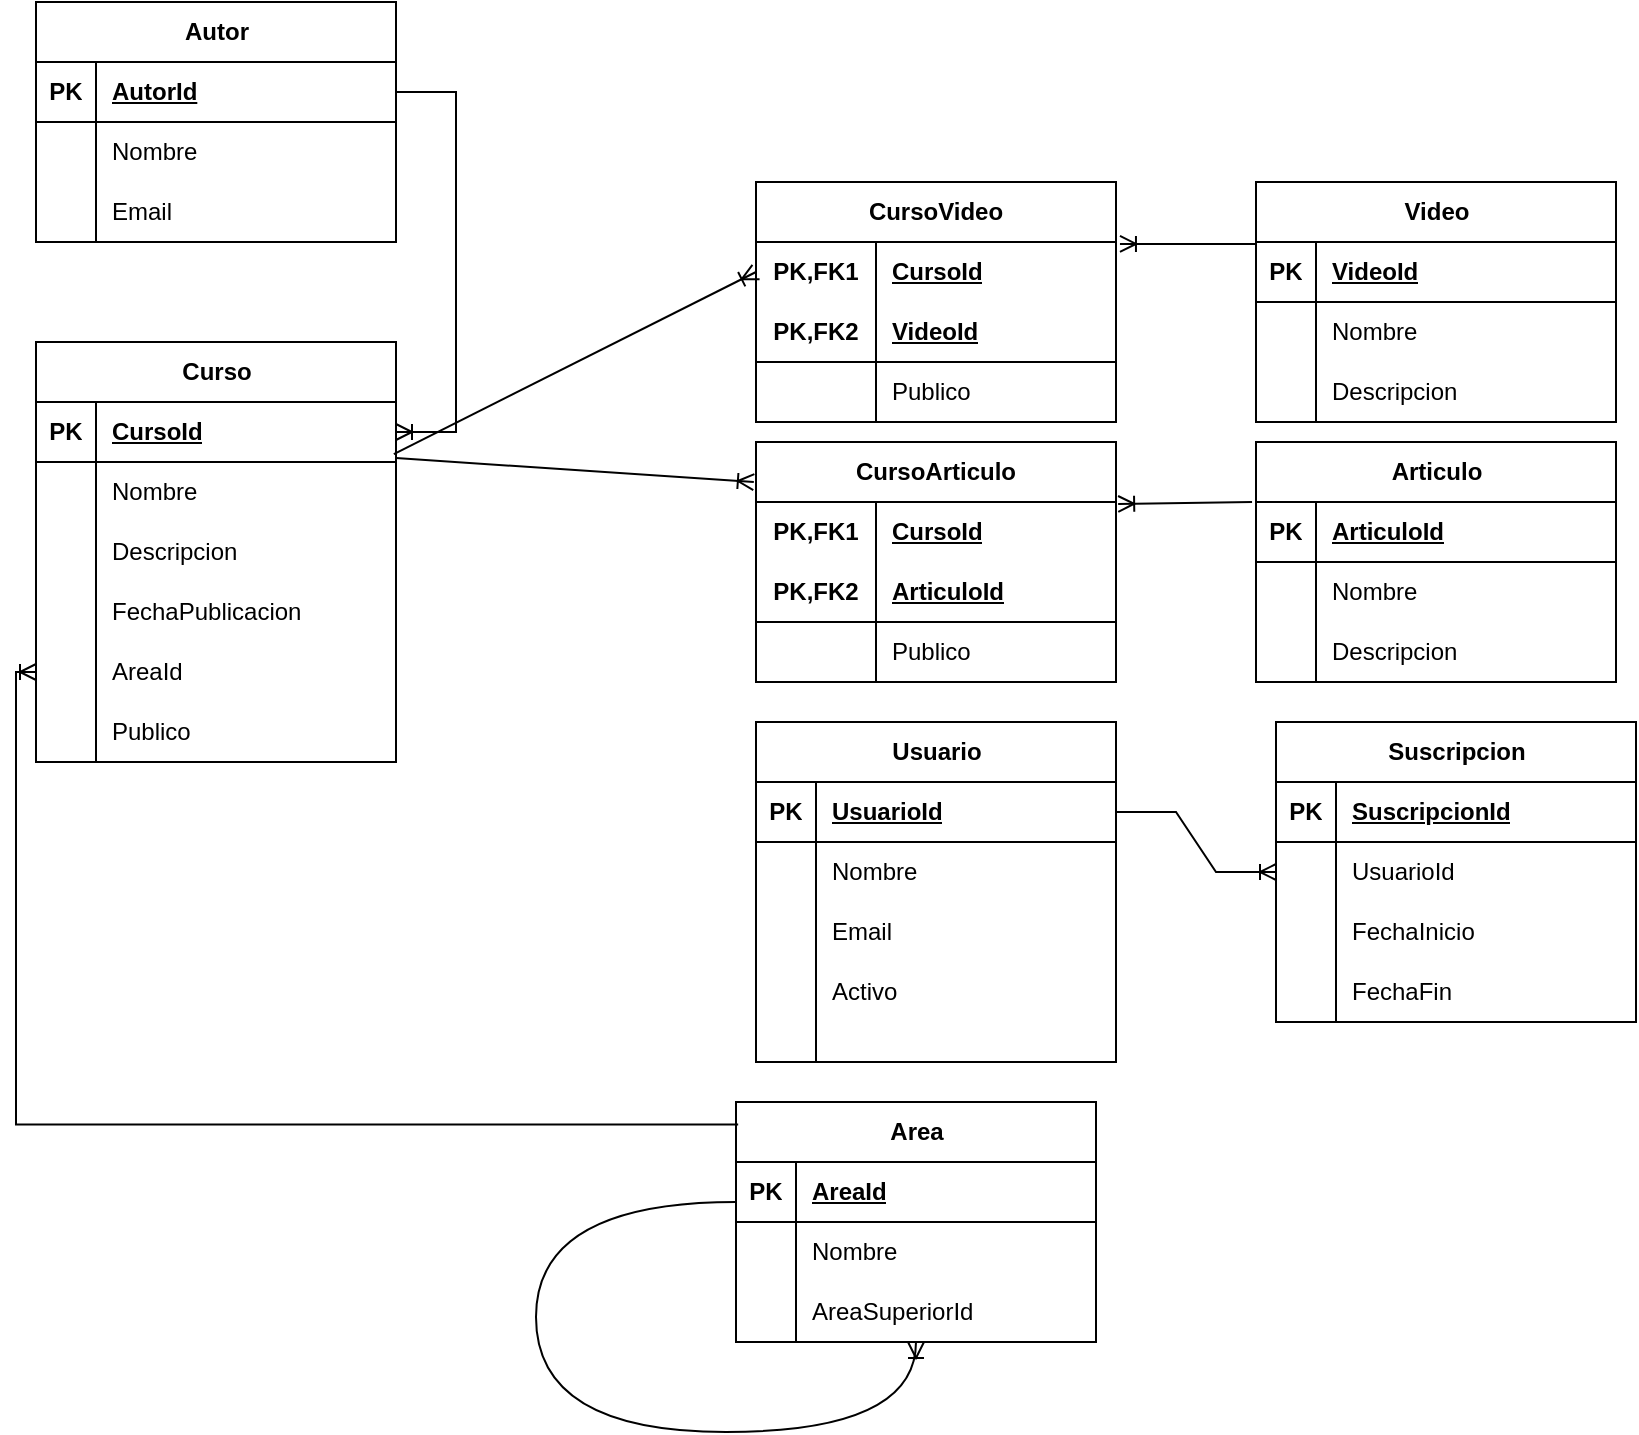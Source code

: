 <mxfile version="21.6.2" type="device">
  <diagram id="R2lEEEUBdFMjLlhIrx00" name="Page-1">
    <mxGraphModel dx="1434" dy="1576" grid="1" gridSize="10" guides="1" tooltips="1" connect="1" arrows="1" fold="1" page="1" pageScale="1" pageWidth="1100" pageHeight="850" math="0" shadow="0" extFonts="Permanent Marker^https://fonts.googleapis.com/css?family=Permanent+Marker">
      <root>
        <mxCell id="0" />
        <mxCell id="1" parent="0" />
        <mxCell id="esgyKX5eo02uPt1NWd0F-7" value="&lt;div&gt;Curso&lt;/div&gt;" style="shape=table;startSize=30;container=1;collapsible=1;childLayout=tableLayout;fixedRows=1;rowLines=0;fontStyle=1;align=center;resizeLast=1;html=1;" parent="1" vertex="1">
          <mxGeometry x="20" y="-640" width="180" height="210" as="geometry" />
        </mxCell>
        <mxCell id="esgyKX5eo02uPt1NWd0F-8" value="" style="shape=tableRow;horizontal=0;startSize=0;swimlaneHead=0;swimlaneBody=0;fillColor=none;collapsible=0;dropTarget=0;points=[[0,0.5],[1,0.5]];portConstraint=eastwest;top=0;left=0;right=0;bottom=1;" parent="esgyKX5eo02uPt1NWd0F-7" vertex="1">
          <mxGeometry y="30" width="180" height="30" as="geometry" />
        </mxCell>
        <mxCell id="esgyKX5eo02uPt1NWd0F-9" value="PK" style="shape=partialRectangle;connectable=0;fillColor=none;top=0;left=0;bottom=0;right=0;fontStyle=1;overflow=hidden;whiteSpace=wrap;html=1;" parent="esgyKX5eo02uPt1NWd0F-8" vertex="1">
          <mxGeometry width="30" height="30" as="geometry">
            <mxRectangle width="30" height="30" as="alternateBounds" />
          </mxGeometry>
        </mxCell>
        <mxCell id="esgyKX5eo02uPt1NWd0F-10" value="CursoId" style="shape=partialRectangle;connectable=0;fillColor=none;top=0;left=0;bottom=0;right=0;align=left;spacingLeft=6;fontStyle=5;overflow=hidden;whiteSpace=wrap;html=1;" parent="esgyKX5eo02uPt1NWd0F-8" vertex="1">
          <mxGeometry x="30" width="150" height="30" as="geometry">
            <mxRectangle width="150" height="30" as="alternateBounds" />
          </mxGeometry>
        </mxCell>
        <mxCell id="esgyKX5eo02uPt1NWd0F-11" value="" style="shape=tableRow;horizontal=0;startSize=0;swimlaneHead=0;swimlaneBody=0;fillColor=none;collapsible=0;dropTarget=0;points=[[0,0.5],[1,0.5]];portConstraint=eastwest;top=0;left=0;right=0;bottom=0;" parent="esgyKX5eo02uPt1NWd0F-7" vertex="1">
          <mxGeometry y="60" width="180" height="30" as="geometry" />
        </mxCell>
        <mxCell id="esgyKX5eo02uPt1NWd0F-12" value="" style="shape=partialRectangle;connectable=0;fillColor=none;top=0;left=0;bottom=0;right=0;editable=1;overflow=hidden;whiteSpace=wrap;html=1;" parent="esgyKX5eo02uPt1NWd0F-11" vertex="1">
          <mxGeometry width="30" height="30" as="geometry">
            <mxRectangle width="30" height="30" as="alternateBounds" />
          </mxGeometry>
        </mxCell>
        <mxCell id="esgyKX5eo02uPt1NWd0F-13" value="Nombre" style="shape=partialRectangle;connectable=0;fillColor=none;top=0;left=0;bottom=0;right=0;align=left;spacingLeft=6;overflow=hidden;whiteSpace=wrap;html=1;" parent="esgyKX5eo02uPt1NWd0F-11" vertex="1">
          <mxGeometry x="30" width="150" height="30" as="geometry">
            <mxRectangle width="150" height="30" as="alternateBounds" />
          </mxGeometry>
        </mxCell>
        <mxCell id="esgyKX5eo02uPt1NWd0F-14" value="" style="shape=tableRow;horizontal=0;startSize=0;swimlaneHead=0;swimlaneBody=0;fillColor=none;collapsible=0;dropTarget=0;points=[[0,0.5],[1,0.5]];portConstraint=eastwest;top=0;left=0;right=0;bottom=0;" parent="esgyKX5eo02uPt1NWd0F-7" vertex="1">
          <mxGeometry y="90" width="180" height="30" as="geometry" />
        </mxCell>
        <mxCell id="esgyKX5eo02uPt1NWd0F-15" value="" style="shape=partialRectangle;connectable=0;fillColor=none;top=0;left=0;bottom=0;right=0;editable=1;overflow=hidden;whiteSpace=wrap;html=1;" parent="esgyKX5eo02uPt1NWd0F-14" vertex="1">
          <mxGeometry width="30" height="30" as="geometry">
            <mxRectangle width="30" height="30" as="alternateBounds" />
          </mxGeometry>
        </mxCell>
        <mxCell id="esgyKX5eo02uPt1NWd0F-16" value="&lt;div&gt;Descripcion&lt;/div&gt;" style="shape=partialRectangle;connectable=0;fillColor=none;top=0;left=0;bottom=0;right=0;align=left;spacingLeft=6;overflow=hidden;whiteSpace=wrap;html=1;" parent="esgyKX5eo02uPt1NWd0F-14" vertex="1">
          <mxGeometry x="30" width="150" height="30" as="geometry">
            <mxRectangle width="150" height="30" as="alternateBounds" />
          </mxGeometry>
        </mxCell>
        <mxCell id="zi-uPizcVHVXlCtuTMH3-2" value="" style="shape=tableRow;horizontal=0;startSize=0;swimlaneHead=0;swimlaneBody=0;fillColor=none;collapsible=0;dropTarget=0;points=[[0,0.5],[1,0.5]];portConstraint=eastwest;top=0;left=0;right=0;bottom=0;" vertex="1" parent="esgyKX5eo02uPt1NWd0F-7">
          <mxGeometry y="120" width="180" height="30" as="geometry" />
        </mxCell>
        <mxCell id="zi-uPizcVHVXlCtuTMH3-3" value="" style="shape=partialRectangle;connectable=0;fillColor=none;top=0;left=0;bottom=0;right=0;editable=1;overflow=hidden;whiteSpace=wrap;html=1;" vertex="1" parent="zi-uPizcVHVXlCtuTMH3-2">
          <mxGeometry width="30" height="30" as="geometry">
            <mxRectangle width="30" height="30" as="alternateBounds" />
          </mxGeometry>
        </mxCell>
        <mxCell id="zi-uPizcVHVXlCtuTMH3-4" value="FechaPublicacion" style="shape=partialRectangle;connectable=0;fillColor=none;top=0;left=0;bottom=0;right=0;align=left;spacingLeft=6;overflow=hidden;whiteSpace=wrap;html=1;" vertex="1" parent="zi-uPizcVHVXlCtuTMH3-2">
          <mxGeometry x="30" width="150" height="30" as="geometry">
            <mxRectangle width="150" height="30" as="alternateBounds" />
          </mxGeometry>
        </mxCell>
        <mxCell id="zi-uPizcVHVXlCtuTMH3-42" value="" style="shape=tableRow;horizontal=0;startSize=0;swimlaneHead=0;swimlaneBody=0;fillColor=none;collapsible=0;dropTarget=0;points=[[0,0.5],[1,0.5]];portConstraint=eastwest;top=0;left=0;right=0;bottom=0;" vertex="1" parent="esgyKX5eo02uPt1NWd0F-7">
          <mxGeometry y="150" width="180" height="30" as="geometry" />
        </mxCell>
        <mxCell id="zi-uPizcVHVXlCtuTMH3-43" value="" style="shape=partialRectangle;connectable=0;fillColor=none;top=0;left=0;bottom=0;right=0;editable=1;overflow=hidden;whiteSpace=wrap;html=1;" vertex="1" parent="zi-uPizcVHVXlCtuTMH3-42">
          <mxGeometry width="30" height="30" as="geometry">
            <mxRectangle width="30" height="30" as="alternateBounds" />
          </mxGeometry>
        </mxCell>
        <mxCell id="zi-uPizcVHVXlCtuTMH3-44" value="AreaId" style="shape=partialRectangle;connectable=0;fillColor=none;top=0;left=0;bottom=0;right=0;align=left;spacingLeft=6;overflow=hidden;whiteSpace=wrap;html=1;" vertex="1" parent="zi-uPizcVHVXlCtuTMH3-42">
          <mxGeometry x="30" width="150" height="30" as="geometry">
            <mxRectangle width="150" height="30" as="alternateBounds" />
          </mxGeometry>
        </mxCell>
        <mxCell id="zi-uPizcVHVXlCtuTMH3-74" value="" style="shape=tableRow;horizontal=0;startSize=0;swimlaneHead=0;swimlaneBody=0;fillColor=none;collapsible=0;dropTarget=0;points=[[0,0.5],[1,0.5]];portConstraint=eastwest;top=0;left=0;right=0;bottom=0;" vertex="1" parent="esgyKX5eo02uPt1NWd0F-7">
          <mxGeometry y="180" width="180" height="30" as="geometry" />
        </mxCell>
        <mxCell id="zi-uPizcVHVXlCtuTMH3-75" value="" style="shape=partialRectangle;connectable=0;fillColor=none;top=0;left=0;bottom=0;right=0;editable=1;overflow=hidden;whiteSpace=wrap;html=1;" vertex="1" parent="zi-uPizcVHVXlCtuTMH3-74">
          <mxGeometry width="30" height="30" as="geometry">
            <mxRectangle width="30" height="30" as="alternateBounds" />
          </mxGeometry>
        </mxCell>
        <mxCell id="zi-uPizcVHVXlCtuTMH3-76" value="Publico" style="shape=partialRectangle;connectable=0;fillColor=none;top=0;left=0;bottom=0;right=0;align=left;spacingLeft=6;overflow=hidden;whiteSpace=wrap;html=1;" vertex="1" parent="zi-uPizcVHVXlCtuTMH3-74">
          <mxGeometry x="30" width="150" height="30" as="geometry">
            <mxRectangle width="150" height="30" as="alternateBounds" />
          </mxGeometry>
        </mxCell>
        <mxCell id="esgyKX5eo02uPt1NWd0F-20" value="Video" style="shape=table;startSize=30;container=1;collapsible=1;childLayout=tableLayout;fixedRows=1;rowLines=0;fontStyle=1;align=center;resizeLast=1;html=1;" parent="1" vertex="1">
          <mxGeometry x="630" y="-720" width="180" height="120" as="geometry" />
        </mxCell>
        <mxCell id="esgyKX5eo02uPt1NWd0F-21" value="" style="shape=tableRow;horizontal=0;startSize=0;swimlaneHead=0;swimlaneBody=0;fillColor=none;collapsible=0;dropTarget=0;points=[[0,0.5],[1,0.5]];portConstraint=eastwest;top=0;left=0;right=0;bottom=1;" parent="esgyKX5eo02uPt1NWd0F-20" vertex="1">
          <mxGeometry y="30" width="180" height="30" as="geometry" />
        </mxCell>
        <mxCell id="esgyKX5eo02uPt1NWd0F-22" value="PK" style="shape=partialRectangle;connectable=0;fillColor=none;top=0;left=0;bottom=0;right=0;fontStyle=1;overflow=hidden;whiteSpace=wrap;html=1;" parent="esgyKX5eo02uPt1NWd0F-21" vertex="1">
          <mxGeometry width="30" height="30" as="geometry">
            <mxRectangle width="30" height="30" as="alternateBounds" />
          </mxGeometry>
        </mxCell>
        <mxCell id="esgyKX5eo02uPt1NWd0F-23" value="VideoId" style="shape=partialRectangle;connectable=0;fillColor=none;top=0;left=0;bottom=0;right=0;align=left;spacingLeft=6;fontStyle=5;overflow=hidden;whiteSpace=wrap;html=1;" parent="esgyKX5eo02uPt1NWd0F-21" vertex="1">
          <mxGeometry x="30" width="150" height="30" as="geometry">
            <mxRectangle width="150" height="30" as="alternateBounds" />
          </mxGeometry>
        </mxCell>
        <mxCell id="esgyKX5eo02uPt1NWd0F-24" value="" style="shape=tableRow;horizontal=0;startSize=0;swimlaneHead=0;swimlaneBody=0;fillColor=none;collapsible=0;dropTarget=0;points=[[0,0.5],[1,0.5]];portConstraint=eastwest;top=0;left=0;right=0;bottom=0;" parent="esgyKX5eo02uPt1NWd0F-20" vertex="1">
          <mxGeometry y="60" width="180" height="30" as="geometry" />
        </mxCell>
        <mxCell id="esgyKX5eo02uPt1NWd0F-25" value="" style="shape=partialRectangle;connectable=0;fillColor=none;top=0;left=0;bottom=0;right=0;editable=1;overflow=hidden;whiteSpace=wrap;html=1;" parent="esgyKX5eo02uPt1NWd0F-24" vertex="1">
          <mxGeometry width="30" height="30" as="geometry">
            <mxRectangle width="30" height="30" as="alternateBounds" />
          </mxGeometry>
        </mxCell>
        <mxCell id="esgyKX5eo02uPt1NWd0F-26" value="Nombre" style="shape=partialRectangle;connectable=0;fillColor=none;top=0;left=0;bottom=0;right=0;align=left;spacingLeft=6;overflow=hidden;whiteSpace=wrap;html=1;" parent="esgyKX5eo02uPt1NWd0F-24" vertex="1">
          <mxGeometry x="30" width="150" height="30" as="geometry">
            <mxRectangle width="150" height="30" as="alternateBounds" />
          </mxGeometry>
        </mxCell>
        <mxCell id="esgyKX5eo02uPt1NWd0F-27" value="" style="shape=tableRow;horizontal=0;startSize=0;swimlaneHead=0;swimlaneBody=0;fillColor=none;collapsible=0;dropTarget=0;points=[[0,0.5],[1,0.5]];portConstraint=eastwest;top=0;left=0;right=0;bottom=0;" parent="esgyKX5eo02uPt1NWd0F-20" vertex="1">
          <mxGeometry y="90" width="180" height="30" as="geometry" />
        </mxCell>
        <mxCell id="esgyKX5eo02uPt1NWd0F-28" value="" style="shape=partialRectangle;connectable=0;fillColor=none;top=0;left=0;bottom=0;right=0;editable=1;overflow=hidden;whiteSpace=wrap;html=1;" parent="esgyKX5eo02uPt1NWd0F-27" vertex="1">
          <mxGeometry width="30" height="30" as="geometry">
            <mxRectangle width="30" height="30" as="alternateBounds" />
          </mxGeometry>
        </mxCell>
        <mxCell id="esgyKX5eo02uPt1NWd0F-29" value="Descripcion" style="shape=partialRectangle;connectable=0;fillColor=none;top=0;left=0;bottom=0;right=0;align=left;spacingLeft=6;overflow=hidden;whiteSpace=wrap;html=1;" parent="esgyKX5eo02uPt1NWd0F-27" vertex="1">
          <mxGeometry x="30" width="150" height="30" as="geometry">
            <mxRectangle width="150" height="30" as="alternateBounds" />
          </mxGeometry>
        </mxCell>
        <mxCell id="esgyKX5eo02uPt1NWd0F-33" value="CursoVideo" style="shape=table;startSize=30;container=1;collapsible=1;childLayout=tableLayout;fixedRows=1;rowLines=0;fontStyle=1;align=center;resizeLast=1;html=1;whiteSpace=wrap;" parent="1" vertex="1">
          <mxGeometry x="380" y="-720" width="180" height="120" as="geometry" />
        </mxCell>
        <mxCell id="esgyKX5eo02uPt1NWd0F-34" value="" style="shape=tableRow;horizontal=0;startSize=0;swimlaneHead=0;swimlaneBody=0;fillColor=none;collapsible=0;dropTarget=0;points=[[0,0.5],[1,0.5]];portConstraint=eastwest;top=0;left=0;right=0;bottom=0;html=1;" parent="esgyKX5eo02uPt1NWd0F-33" vertex="1">
          <mxGeometry y="30" width="180" height="30" as="geometry" />
        </mxCell>
        <mxCell id="esgyKX5eo02uPt1NWd0F-35" value="PK,FK1" style="shape=partialRectangle;connectable=0;fillColor=none;top=0;left=0;bottom=0;right=0;fontStyle=1;overflow=hidden;html=1;whiteSpace=wrap;" parent="esgyKX5eo02uPt1NWd0F-34" vertex="1">
          <mxGeometry width="60" height="30" as="geometry">
            <mxRectangle width="60" height="30" as="alternateBounds" />
          </mxGeometry>
        </mxCell>
        <mxCell id="esgyKX5eo02uPt1NWd0F-36" value="CursoId" style="shape=partialRectangle;connectable=0;fillColor=none;top=0;left=0;bottom=0;right=0;align=left;spacingLeft=6;fontStyle=5;overflow=hidden;html=1;whiteSpace=wrap;" parent="esgyKX5eo02uPt1NWd0F-34" vertex="1">
          <mxGeometry x="60" width="120" height="30" as="geometry">
            <mxRectangle width="120" height="30" as="alternateBounds" />
          </mxGeometry>
        </mxCell>
        <mxCell id="esgyKX5eo02uPt1NWd0F-37" value="" style="shape=tableRow;horizontal=0;startSize=0;swimlaneHead=0;swimlaneBody=0;fillColor=none;collapsible=0;dropTarget=0;points=[[0,0.5],[1,0.5]];portConstraint=eastwest;top=0;left=0;right=0;bottom=1;html=1;" parent="esgyKX5eo02uPt1NWd0F-33" vertex="1">
          <mxGeometry y="60" width="180" height="30" as="geometry" />
        </mxCell>
        <mxCell id="esgyKX5eo02uPt1NWd0F-38" value="PK,FK2" style="shape=partialRectangle;connectable=0;fillColor=none;top=0;left=0;bottom=0;right=0;fontStyle=1;overflow=hidden;html=1;whiteSpace=wrap;" parent="esgyKX5eo02uPt1NWd0F-37" vertex="1">
          <mxGeometry width="60" height="30" as="geometry">
            <mxRectangle width="60" height="30" as="alternateBounds" />
          </mxGeometry>
        </mxCell>
        <mxCell id="esgyKX5eo02uPt1NWd0F-39" value="VideoId" style="shape=partialRectangle;connectable=0;fillColor=none;top=0;left=0;bottom=0;right=0;align=left;spacingLeft=6;fontStyle=5;overflow=hidden;html=1;whiteSpace=wrap;" parent="esgyKX5eo02uPt1NWd0F-37" vertex="1">
          <mxGeometry x="60" width="120" height="30" as="geometry">
            <mxRectangle width="120" height="30" as="alternateBounds" />
          </mxGeometry>
        </mxCell>
        <mxCell id="zi-uPizcVHVXlCtuTMH3-55" value="" style="shape=tableRow;horizontal=0;startSize=0;swimlaneHead=0;swimlaneBody=0;fillColor=none;collapsible=0;dropTarget=0;points=[[0,0.5],[1,0.5]];portConstraint=eastwest;top=0;left=0;right=0;bottom=1;html=1;" vertex="1" parent="esgyKX5eo02uPt1NWd0F-33">
          <mxGeometry y="90" width="180" height="30" as="geometry" />
        </mxCell>
        <mxCell id="zi-uPizcVHVXlCtuTMH3-56" value="" style="shape=partialRectangle;connectable=0;fillColor=none;top=0;left=0;bottom=0;right=0;fontStyle=1;overflow=hidden;html=1;whiteSpace=wrap;" vertex="1" parent="zi-uPizcVHVXlCtuTMH3-55">
          <mxGeometry width="60" height="30" as="geometry">
            <mxRectangle width="60" height="30" as="alternateBounds" />
          </mxGeometry>
        </mxCell>
        <mxCell id="zi-uPizcVHVXlCtuTMH3-57" value="Publico" style="shape=partialRectangle;connectable=0;fillColor=none;top=0;left=0;bottom=0;right=0;align=left;spacingLeft=6;fontStyle=0;overflow=hidden;html=1;whiteSpace=wrap;" vertex="1" parent="zi-uPizcVHVXlCtuTMH3-55">
          <mxGeometry x="60" width="120" height="30" as="geometry">
            <mxRectangle width="120" height="30" as="alternateBounds" />
          </mxGeometry>
        </mxCell>
        <mxCell id="esgyKX5eo02uPt1NWd0F-46" value="" style="fontSize=12;html=1;endArrow=ERoneToMany;rounded=0;exitX=0.994;exitY=-0.133;exitDx=0;exitDy=0;exitPerimeter=0;entryX=0;entryY=0.5;entryDx=0;entryDy=0;" parent="1" source="esgyKX5eo02uPt1NWd0F-11" edge="1" target="esgyKX5eo02uPt1NWd0F-34">
          <mxGeometry width="100" height="100" relative="1" as="geometry">
            <mxPoint x="320" y="-737" as="sourcePoint" />
            <mxPoint x="380" y="-770" as="targetPoint" />
          </mxGeometry>
        </mxCell>
        <mxCell id="esgyKX5eo02uPt1NWd0F-48" value="" style="fontSize=12;html=1;endArrow=ERoneToMany;rounded=0;entryX=1.011;entryY=0.033;entryDx=0;entryDy=0;entryPerimeter=0;exitX=0;exitY=0.033;exitDx=0;exitDy=0;exitPerimeter=0;" parent="1" source="esgyKX5eo02uPt1NWd0F-21" target="esgyKX5eo02uPt1NWd0F-34" edge="1">
          <mxGeometry width="100" height="100" relative="1" as="geometry">
            <mxPoint x="570" y="-670" as="sourcePoint" />
            <mxPoint x="570" y="-750" as="targetPoint" />
          </mxGeometry>
        </mxCell>
        <mxCell id="esgyKX5eo02uPt1NWd0F-49" value="Articulo" style="shape=table;startSize=30;container=1;collapsible=1;childLayout=tableLayout;fixedRows=1;rowLines=0;fontStyle=1;align=center;resizeLast=1;html=1;" parent="1" vertex="1">
          <mxGeometry x="630" y="-590" width="180" height="120" as="geometry" />
        </mxCell>
        <mxCell id="esgyKX5eo02uPt1NWd0F-50" value="" style="shape=tableRow;horizontal=0;startSize=0;swimlaneHead=0;swimlaneBody=0;fillColor=none;collapsible=0;dropTarget=0;points=[[0,0.5],[1,0.5]];portConstraint=eastwest;top=0;left=0;right=0;bottom=1;" parent="esgyKX5eo02uPt1NWd0F-49" vertex="1">
          <mxGeometry y="30" width="180" height="30" as="geometry" />
        </mxCell>
        <mxCell id="esgyKX5eo02uPt1NWd0F-51" value="PK" style="shape=partialRectangle;connectable=0;fillColor=none;top=0;left=0;bottom=0;right=0;fontStyle=1;overflow=hidden;whiteSpace=wrap;html=1;" parent="esgyKX5eo02uPt1NWd0F-50" vertex="1">
          <mxGeometry width="30" height="30" as="geometry">
            <mxRectangle width="30" height="30" as="alternateBounds" />
          </mxGeometry>
        </mxCell>
        <mxCell id="esgyKX5eo02uPt1NWd0F-52" value="ArticuloId" style="shape=partialRectangle;connectable=0;fillColor=none;top=0;left=0;bottom=0;right=0;align=left;spacingLeft=6;fontStyle=5;overflow=hidden;whiteSpace=wrap;html=1;" parent="esgyKX5eo02uPt1NWd0F-50" vertex="1">
          <mxGeometry x="30" width="150" height="30" as="geometry">
            <mxRectangle width="150" height="30" as="alternateBounds" />
          </mxGeometry>
        </mxCell>
        <mxCell id="esgyKX5eo02uPt1NWd0F-53" value="" style="shape=tableRow;horizontal=0;startSize=0;swimlaneHead=0;swimlaneBody=0;fillColor=none;collapsible=0;dropTarget=0;points=[[0,0.5],[1,0.5]];portConstraint=eastwest;top=0;left=0;right=0;bottom=0;" parent="esgyKX5eo02uPt1NWd0F-49" vertex="1">
          <mxGeometry y="60" width="180" height="30" as="geometry" />
        </mxCell>
        <mxCell id="esgyKX5eo02uPt1NWd0F-54" value="" style="shape=partialRectangle;connectable=0;fillColor=none;top=0;left=0;bottom=0;right=0;editable=1;overflow=hidden;whiteSpace=wrap;html=1;" parent="esgyKX5eo02uPt1NWd0F-53" vertex="1">
          <mxGeometry width="30" height="30" as="geometry">
            <mxRectangle width="30" height="30" as="alternateBounds" />
          </mxGeometry>
        </mxCell>
        <mxCell id="esgyKX5eo02uPt1NWd0F-55" value="&lt;div&gt;Nombre&lt;/div&gt;" style="shape=partialRectangle;connectable=0;fillColor=none;top=0;left=0;bottom=0;right=0;align=left;spacingLeft=6;overflow=hidden;whiteSpace=wrap;html=1;" parent="esgyKX5eo02uPt1NWd0F-53" vertex="1">
          <mxGeometry x="30" width="150" height="30" as="geometry">
            <mxRectangle width="150" height="30" as="alternateBounds" />
          </mxGeometry>
        </mxCell>
        <mxCell id="esgyKX5eo02uPt1NWd0F-56" value="" style="shape=tableRow;horizontal=0;startSize=0;swimlaneHead=0;swimlaneBody=0;fillColor=none;collapsible=0;dropTarget=0;points=[[0,0.5],[1,0.5]];portConstraint=eastwest;top=0;left=0;right=0;bottom=0;" parent="esgyKX5eo02uPt1NWd0F-49" vertex="1">
          <mxGeometry y="90" width="180" height="30" as="geometry" />
        </mxCell>
        <mxCell id="esgyKX5eo02uPt1NWd0F-57" value="" style="shape=partialRectangle;connectable=0;fillColor=none;top=0;left=0;bottom=0;right=0;editable=1;overflow=hidden;whiteSpace=wrap;html=1;" parent="esgyKX5eo02uPt1NWd0F-56" vertex="1">
          <mxGeometry width="30" height="30" as="geometry">
            <mxRectangle width="30" height="30" as="alternateBounds" />
          </mxGeometry>
        </mxCell>
        <mxCell id="esgyKX5eo02uPt1NWd0F-58" value="Descripcion" style="shape=partialRectangle;connectable=0;fillColor=none;top=0;left=0;bottom=0;right=0;align=left;spacingLeft=6;overflow=hidden;whiteSpace=wrap;html=1;" parent="esgyKX5eo02uPt1NWd0F-56" vertex="1">
          <mxGeometry x="30" width="150" height="30" as="geometry">
            <mxRectangle width="150" height="30" as="alternateBounds" />
          </mxGeometry>
        </mxCell>
        <mxCell id="esgyKX5eo02uPt1NWd0F-62" value="CursoArticulo" style="shape=table;startSize=30;container=1;collapsible=1;childLayout=tableLayout;fixedRows=1;rowLines=0;fontStyle=1;align=center;resizeLast=1;html=1;whiteSpace=wrap;" parent="1" vertex="1">
          <mxGeometry x="380" y="-590" width="180" height="120" as="geometry" />
        </mxCell>
        <mxCell id="esgyKX5eo02uPt1NWd0F-63" value="" style="shape=tableRow;horizontal=0;startSize=0;swimlaneHead=0;swimlaneBody=0;fillColor=none;collapsible=0;dropTarget=0;points=[[0,0.5],[1,0.5]];portConstraint=eastwest;top=0;left=0;right=0;bottom=0;html=1;" parent="esgyKX5eo02uPt1NWd0F-62" vertex="1">
          <mxGeometry y="30" width="180" height="30" as="geometry" />
        </mxCell>
        <mxCell id="esgyKX5eo02uPt1NWd0F-64" value="PK,FK1" style="shape=partialRectangle;connectable=0;fillColor=none;top=0;left=0;bottom=0;right=0;fontStyle=1;overflow=hidden;html=1;whiteSpace=wrap;" parent="esgyKX5eo02uPt1NWd0F-63" vertex="1">
          <mxGeometry width="60" height="30" as="geometry">
            <mxRectangle width="60" height="30" as="alternateBounds" />
          </mxGeometry>
        </mxCell>
        <mxCell id="esgyKX5eo02uPt1NWd0F-65" value="CursoId" style="shape=partialRectangle;connectable=0;fillColor=none;top=0;left=0;bottom=0;right=0;align=left;spacingLeft=6;fontStyle=5;overflow=hidden;html=1;whiteSpace=wrap;" parent="esgyKX5eo02uPt1NWd0F-63" vertex="1">
          <mxGeometry x="60" width="120" height="30" as="geometry">
            <mxRectangle width="120" height="30" as="alternateBounds" />
          </mxGeometry>
        </mxCell>
        <mxCell id="esgyKX5eo02uPt1NWd0F-66" value="" style="shape=tableRow;horizontal=0;startSize=0;swimlaneHead=0;swimlaneBody=0;fillColor=none;collapsible=0;dropTarget=0;points=[[0,0.5],[1,0.5]];portConstraint=eastwest;top=0;left=0;right=0;bottom=1;html=1;" parent="esgyKX5eo02uPt1NWd0F-62" vertex="1">
          <mxGeometry y="60" width="180" height="30" as="geometry" />
        </mxCell>
        <mxCell id="esgyKX5eo02uPt1NWd0F-67" value="PK,FK2" style="shape=partialRectangle;connectable=0;fillColor=none;top=0;left=0;bottom=0;right=0;fontStyle=1;overflow=hidden;html=1;whiteSpace=wrap;" parent="esgyKX5eo02uPt1NWd0F-66" vertex="1">
          <mxGeometry width="60" height="30" as="geometry">
            <mxRectangle width="60" height="30" as="alternateBounds" />
          </mxGeometry>
        </mxCell>
        <mxCell id="esgyKX5eo02uPt1NWd0F-68" value="ArticuloId" style="shape=partialRectangle;connectable=0;fillColor=none;top=0;left=0;bottom=0;right=0;align=left;spacingLeft=6;fontStyle=5;overflow=hidden;html=1;whiteSpace=wrap;" parent="esgyKX5eo02uPt1NWd0F-66" vertex="1">
          <mxGeometry x="60" width="120" height="30" as="geometry">
            <mxRectangle width="120" height="30" as="alternateBounds" />
          </mxGeometry>
        </mxCell>
        <mxCell id="zi-uPizcVHVXlCtuTMH3-52" value="" style="shape=tableRow;horizontal=0;startSize=0;swimlaneHead=0;swimlaneBody=0;fillColor=none;collapsible=0;dropTarget=0;points=[[0,0.5],[1,0.5]];portConstraint=eastwest;top=0;left=0;right=0;bottom=1;html=1;" vertex="1" parent="esgyKX5eo02uPt1NWd0F-62">
          <mxGeometry y="90" width="180" height="30" as="geometry" />
        </mxCell>
        <mxCell id="zi-uPizcVHVXlCtuTMH3-53" value="" style="shape=partialRectangle;connectable=0;fillColor=none;top=0;left=0;bottom=0;right=0;fontStyle=1;overflow=hidden;html=1;whiteSpace=wrap;" vertex="1" parent="zi-uPizcVHVXlCtuTMH3-52">
          <mxGeometry width="60" height="30" as="geometry">
            <mxRectangle width="60" height="30" as="alternateBounds" />
          </mxGeometry>
        </mxCell>
        <mxCell id="zi-uPizcVHVXlCtuTMH3-54" value="Publico" style="shape=partialRectangle;connectable=0;fillColor=none;top=0;left=0;bottom=0;right=0;align=left;spacingLeft=6;fontStyle=0;overflow=hidden;html=1;whiteSpace=wrap;" vertex="1" parent="zi-uPizcVHVXlCtuTMH3-52">
          <mxGeometry x="60" width="120" height="30" as="geometry">
            <mxRectangle width="120" height="30" as="alternateBounds" />
          </mxGeometry>
        </mxCell>
        <mxCell id="esgyKX5eo02uPt1NWd0F-69" value="" style="fontSize=12;html=1;endArrow=ERoneToMany;rounded=0;entryX=-0.006;entryY=0.167;entryDx=0;entryDy=0;entryPerimeter=0;exitX=1;exitY=0.933;exitDx=0;exitDy=0;exitPerimeter=0;" parent="1" source="esgyKX5eo02uPt1NWd0F-8" target="esgyKX5eo02uPt1NWd0F-62" edge="1">
          <mxGeometry width="100" height="100" relative="1" as="geometry">
            <mxPoint x="240" y="-700" as="sourcePoint" />
            <mxPoint x="310" y="-543.98" as="targetPoint" />
          </mxGeometry>
        </mxCell>
        <mxCell id="esgyKX5eo02uPt1NWd0F-73" value="" style="fontSize=12;html=1;endArrow=ERoneToMany;rounded=0;entryX=1.006;entryY=0.033;entryDx=0;entryDy=0;entryPerimeter=0;exitX=-0.011;exitY=0;exitDx=0;exitDy=0;exitPerimeter=0;" parent="1" source="esgyKX5eo02uPt1NWd0F-50" target="esgyKX5eo02uPt1NWd0F-63" edge="1">
          <mxGeometry width="100" height="100" relative="1" as="geometry">
            <mxPoint x="600" y="-600" as="sourcePoint" />
            <mxPoint x="570" y="-630" as="targetPoint" />
          </mxGeometry>
        </mxCell>
        <mxCell id="zi-uPizcVHVXlCtuTMH3-9" value="&lt;div&gt;Area&lt;/div&gt;" style="shape=table;startSize=30;container=1;collapsible=1;childLayout=tableLayout;fixedRows=1;rowLines=0;fontStyle=1;align=center;resizeLast=1;html=1;" vertex="1" parent="1">
          <mxGeometry x="370" y="-260" width="180" height="120" as="geometry" />
        </mxCell>
        <mxCell id="zi-uPizcVHVXlCtuTMH3-10" value="" style="shape=tableRow;horizontal=0;startSize=0;swimlaneHead=0;swimlaneBody=0;fillColor=none;collapsible=0;dropTarget=0;points=[[0,0.5],[1,0.5]];portConstraint=eastwest;top=0;left=0;right=0;bottom=1;" vertex="1" parent="zi-uPizcVHVXlCtuTMH3-9">
          <mxGeometry y="30" width="180" height="30" as="geometry" />
        </mxCell>
        <mxCell id="zi-uPizcVHVXlCtuTMH3-11" value="PK" style="shape=partialRectangle;connectable=0;fillColor=none;top=0;left=0;bottom=0;right=0;fontStyle=1;overflow=hidden;whiteSpace=wrap;html=1;" vertex="1" parent="zi-uPizcVHVXlCtuTMH3-10">
          <mxGeometry width="30" height="30" as="geometry">
            <mxRectangle width="30" height="30" as="alternateBounds" />
          </mxGeometry>
        </mxCell>
        <mxCell id="zi-uPizcVHVXlCtuTMH3-12" value="AreaId" style="shape=partialRectangle;connectable=0;fillColor=none;top=0;left=0;bottom=0;right=0;align=left;spacingLeft=6;fontStyle=5;overflow=hidden;whiteSpace=wrap;html=1;" vertex="1" parent="zi-uPizcVHVXlCtuTMH3-10">
          <mxGeometry x="30" width="150" height="30" as="geometry">
            <mxRectangle width="150" height="30" as="alternateBounds" />
          </mxGeometry>
        </mxCell>
        <mxCell id="zi-uPizcVHVXlCtuTMH3-13" value="" style="shape=tableRow;horizontal=0;startSize=0;swimlaneHead=0;swimlaneBody=0;fillColor=none;collapsible=0;dropTarget=0;points=[[0,0.5],[1,0.5]];portConstraint=eastwest;top=0;left=0;right=0;bottom=0;" vertex="1" parent="zi-uPizcVHVXlCtuTMH3-9">
          <mxGeometry y="60" width="180" height="30" as="geometry" />
        </mxCell>
        <mxCell id="zi-uPizcVHVXlCtuTMH3-14" value="" style="shape=partialRectangle;connectable=0;fillColor=none;top=0;left=0;bottom=0;right=0;editable=1;overflow=hidden;whiteSpace=wrap;html=1;" vertex="1" parent="zi-uPizcVHVXlCtuTMH3-13">
          <mxGeometry width="30" height="30" as="geometry">
            <mxRectangle width="30" height="30" as="alternateBounds" />
          </mxGeometry>
        </mxCell>
        <mxCell id="zi-uPizcVHVXlCtuTMH3-15" value="Nombre" style="shape=partialRectangle;connectable=0;fillColor=none;top=0;left=0;bottom=0;right=0;align=left;spacingLeft=6;overflow=hidden;whiteSpace=wrap;html=1;" vertex="1" parent="zi-uPizcVHVXlCtuTMH3-13">
          <mxGeometry x="30" width="150" height="30" as="geometry">
            <mxRectangle width="150" height="30" as="alternateBounds" />
          </mxGeometry>
        </mxCell>
        <mxCell id="zi-uPizcVHVXlCtuTMH3-39" value="" style="shape=tableRow;horizontal=0;startSize=0;swimlaneHead=0;swimlaneBody=0;fillColor=none;collapsible=0;dropTarget=0;points=[[0,0.5],[1,0.5]];portConstraint=eastwest;top=0;left=0;right=0;bottom=0;" vertex="1" parent="zi-uPizcVHVXlCtuTMH3-9">
          <mxGeometry y="90" width="180" height="30" as="geometry" />
        </mxCell>
        <mxCell id="zi-uPizcVHVXlCtuTMH3-40" value="" style="shape=partialRectangle;connectable=0;fillColor=none;top=0;left=0;bottom=0;right=0;editable=1;overflow=hidden;whiteSpace=wrap;html=1;" vertex="1" parent="zi-uPizcVHVXlCtuTMH3-39">
          <mxGeometry width="30" height="30" as="geometry">
            <mxRectangle width="30" height="30" as="alternateBounds" />
          </mxGeometry>
        </mxCell>
        <mxCell id="zi-uPizcVHVXlCtuTMH3-41" value="&lt;div&gt;AreaSuperiorId&lt;/div&gt;" style="shape=partialRectangle;connectable=0;fillColor=none;top=0;left=0;bottom=0;right=0;align=left;spacingLeft=6;overflow=hidden;whiteSpace=wrap;html=1;" vertex="1" parent="zi-uPizcVHVXlCtuTMH3-39">
          <mxGeometry x="30" width="150" height="30" as="geometry">
            <mxRectangle width="150" height="30" as="alternateBounds" />
          </mxGeometry>
        </mxCell>
        <mxCell id="zi-uPizcVHVXlCtuTMH3-22" value="" style="edgeStyle=orthogonalEdgeStyle;fontSize=12;html=1;endArrow=ERoneToMany;rounded=0;curved=1;" edge="1" parent="zi-uPizcVHVXlCtuTMH3-9" source="zi-uPizcVHVXlCtuTMH3-10" target="zi-uPizcVHVXlCtuTMH3-39">
          <mxGeometry width="100" height="100" relative="1" as="geometry">
            <mxPoint x="-10" y="50" as="sourcePoint" />
            <mxPoint x="-90" y="165" as="targetPoint" />
            <Array as="points">
              <mxPoint x="-100" y="50" />
              <mxPoint x="-100" y="165" />
            </Array>
          </mxGeometry>
        </mxCell>
        <mxCell id="zi-uPizcVHVXlCtuTMH3-50" value="" style="fontSize=12;html=1;endArrow=ERoneToMany;rounded=0;edgeStyle=elbowEdgeStyle;exitX=0.006;exitY=0.094;exitDx=0;exitDy=0;exitPerimeter=0;" edge="1" parent="1" source="zi-uPizcVHVXlCtuTMH3-9" target="zi-uPizcVHVXlCtuTMH3-42">
          <mxGeometry width="100" height="100" relative="1" as="geometry">
            <mxPoint x="420" y="-310" as="sourcePoint" />
            <mxPoint x="34.96" y="-650" as="targetPoint" />
            <Array as="points">
              <mxPoint x="10" y="-445.96" />
            </Array>
          </mxGeometry>
        </mxCell>
        <mxCell id="zi-uPizcVHVXlCtuTMH3-77" value="Usuario" style="shape=table;startSize=30;container=1;collapsible=1;childLayout=tableLayout;fixedRows=1;rowLines=0;fontStyle=1;align=center;resizeLast=1;html=1;" vertex="1" parent="1">
          <mxGeometry x="380" y="-450" width="180" height="170" as="geometry" />
        </mxCell>
        <mxCell id="zi-uPizcVHVXlCtuTMH3-78" value="" style="shape=tableRow;horizontal=0;startSize=0;swimlaneHead=0;swimlaneBody=0;fillColor=none;collapsible=0;dropTarget=0;points=[[0,0.5],[1,0.5]];portConstraint=eastwest;top=0;left=0;right=0;bottom=1;" vertex="1" parent="zi-uPizcVHVXlCtuTMH3-77">
          <mxGeometry y="30" width="180" height="30" as="geometry" />
        </mxCell>
        <mxCell id="zi-uPizcVHVXlCtuTMH3-79" value="PK" style="shape=partialRectangle;connectable=0;fillColor=none;top=0;left=0;bottom=0;right=0;fontStyle=1;overflow=hidden;whiteSpace=wrap;html=1;" vertex="1" parent="zi-uPizcVHVXlCtuTMH3-78">
          <mxGeometry width="30" height="30" as="geometry">
            <mxRectangle width="30" height="30" as="alternateBounds" />
          </mxGeometry>
        </mxCell>
        <mxCell id="zi-uPizcVHVXlCtuTMH3-80" value="&lt;div&gt;UsuarioId&lt;/div&gt;" style="shape=partialRectangle;connectable=0;fillColor=none;top=0;left=0;bottom=0;right=0;align=left;spacingLeft=6;fontStyle=5;overflow=hidden;whiteSpace=wrap;html=1;" vertex="1" parent="zi-uPizcVHVXlCtuTMH3-78">
          <mxGeometry x="30" width="150" height="30" as="geometry">
            <mxRectangle width="150" height="30" as="alternateBounds" />
          </mxGeometry>
        </mxCell>
        <mxCell id="zi-uPizcVHVXlCtuTMH3-81" value="" style="shape=tableRow;horizontal=0;startSize=0;swimlaneHead=0;swimlaneBody=0;fillColor=none;collapsible=0;dropTarget=0;points=[[0,0.5],[1,0.5]];portConstraint=eastwest;top=0;left=0;right=0;bottom=0;" vertex="1" parent="zi-uPizcVHVXlCtuTMH3-77">
          <mxGeometry y="60" width="180" height="30" as="geometry" />
        </mxCell>
        <mxCell id="zi-uPizcVHVXlCtuTMH3-82" value="" style="shape=partialRectangle;connectable=0;fillColor=none;top=0;left=0;bottom=0;right=0;editable=1;overflow=hidden;whiteSpace=wrap;html=1;" vertex="1" parent="zi-uPizcVHVXlCtuTMH3-81">
          <mxGeometry width="30" height="30" as="geometry">
            <mxRectangle width="30" height="30" as="alternateBounds" />
          </mxGeometry>
        </mxCell>
        <mxCell id="zi-uPizcVHVXlCtuTMH3-83" value="Nombre" style="shape=partialRectangle;connectable=0;fillColor=none;top=0;left=0;bottom=0;right=0;align=left;spacingLeft=6;overflow=hidden;whiteSpace=wrap;html=1;" vertex="1" parent="zi-uPizcVHVXlCtuTMH3-81">
          <mxGeometry x="30" width="150" height="30" as="geometry">
            <mxRectangle width="150" height="30" as="alternateBounds" />
          </mxGeometry>
        </mxCell>
        <mxCell id="zi-uPizcVHVXlCtuTMH3-84" value="" style="shape=tableRow;horizontal=0;startSize=0;swimlaneHead=0;swimlaneBody=0;fillColor=none;collapsible=0;dropTarget=0;points=[[0,0.5],[1,0.5]];portConstraint=eastwest;top=0;left=0;right=0;bottom=0;" vertex="1" parent="zi-uPizcVHVXlCtuTMH3-77">
          <mxGeometry y="90" width="180" height="30" as="geometry" />
        </mxCell>
        <mxCell id="zi-uPizcVHVXlCtuTMH3-85" value="" style="shape=partialRectangle;connectable=0;fillColor=none;top=0;left=0;bottom=0;right=0;editable=1;overflow=hidden;whiteSpace=wrap;html=1;" vertex="1" parent="zi-uPizcVHVXlCtuTMH3-84">
          <mxGeometry width="30" height="30" as="geometry">
            <mxRectangle width="30" height="30" as="alternateBounds" />
          </mxGeometry>
        </mxCell>
        <mxCell id="zi-uPizcVHVXlCtuTMH3-86" value="Email" style="shape=partialRectangle;connectable=0;fillColor=none;top=0;left=0;bottom=0;right=0;align=left;spacingLeft=6;overflow=hidden;whiteSpace=wrap;html=1;" vertex="1" parent="zi-uPizcVHVXlCtuTMH3-84">
          <mxGeometry x="30" width="150" height="30" as="geometry">
            <mxRectangle width="150" height="30" as="alternateBounds" />
          </mxGeometry>
        </mxCell>
        <mxCell id="zi-uPizcVHVXlCtuTMH3-87" value="" style="shape=tableRow;horizontal=0;startSize=0;swimlaneHead=0;swimlaneBody=0;fillColor=none;collapsible=0;dropTarget=0;points=[[0,0.5],[1,0.5]];portConstraint=eastwest;top=0;left=0;right=0;bottom=0;" vertex="1" parent="zi-uPizcVHVXlCtuTMH3-77">
          <mxGeometry y="120" width="180" height="30" as="geometry" />
        </mxCell>
        <mxCell id="zi-uPizcVHVXlCtuTMH3-88" value="" style="shape=partialRectangle;connectable=0;fillColor=none;top=0;left=0;bottom=0;right=0;editable=1;overflow=hidden;whiteSpace=wrap;html=1;" vertex="1" parent="zi-uPizcVHVXlCtuTMH3-87">
          <mxGeometry width="30" height="30" as="geometry">
            <mxRectangle width="30" height="30" as="alternateBounds" />
          </mxGeometry>
        </mxCell>
        <mxCell id="zi-uPizcVHVXlCtuTMH3-89" value="&lt;div&gt;Activo&lt;/div&gt;" style="shape=partialRectangle;connectable=0;fillColor=none;top=0;left=0;bottom=0;right=0;align=left;spacingLeft=6;overflow=hidden;whiteSpace=wrap;html=1;" vertex="1" parent="zi-uPizcVHVXlCtuTMH3-87">
          <mxGeometry x="30" width="150" height="30" as="geometry">
            <mxRectangle width="150" height="30" as="alternateBounds" />
          </mxGeometry>
        </mxCell>
        <mxCell id="zi-uPizcVHVXlCtuTMH3-90" value="" style="shape=tableRow;horizontal=0;startSize=0;swimlaneHead=0;swimlaneBody=0;fillColor=none;collapsible=0;dropTarget=0;points=[[0,0.5],[1,0.5]];portConstraint=eastwest;top=0;left=0;right=0;bottom=0;" vertex="1" parent="zi-uPizcVHVXlCtuTMH3-77">
          <mxGeometry y="150" width="180" height="20" as="geometry" />
        </mxCell>
        <mxCell id="zi-uPizcVHVXlCtuTMH3-91" value="" style="shape=partialRectangle;connectable=0;fillColor=none;top=0;left=0;bottom=0;right=0;editable=1;overflow=hidden;whiteSpace=wrap;html=1;" vertex="1" parent="zi-uPizcVHVXlCtuTMH3-90">
          <mxGeometry width="30" height="20" as="geometry">
            <mxRectangle width="30" height="20" as="alternateBounds" />
          </mxGeometry>
        </mxCell>
        <mxCell id="zi-uPizcVHVXlCtuTMH3-92" value="" style="shape=partialRectangle;connectable=0;fillColor=none;top=0;left=0;bottom=0;right=0;align=left;spacingLeft=6;overflow=hidden;whiteSpace=wrap;html=1;" vertex="1" parent="zi-uPizcVHVXlCtuTMH3-90">
          <mxGeometry x="30" width="150" height="20" as="geometry">
            <mxRectangle width="150" height="20" as="alternateBounds" />
          </mxGeometry>
        </mxCell>
        <mxCell id="zi-uPizcVHVXlCtuTMH3-129" value="Suscripcion" style="shape=table;startSize=30;container=1;collapsible=1;childLayout=tableLayout;fixedRows=1;rowLines=0;fontStyle=1;align=center;resizeLast=1;html=1;" vertex="1" parent="1">
          <mxGeometry x="640" y="-450" width="180" height="150" as="geometry" />
        </mxCell>
        <mxCell id="zi-uPizcVHVXlCtuTMH3-130" value="" style="shape=tableRow;horizontal=0;startSize=0;swimlaneHead=0;swimlaneBody=0;fillColor=none;collapsible=0;dropTarget=0;points=[[0,0.5],[1,0.5]];portConstraint=eastwest;top=0;left=0;right=0;bottom=1;" vertex="1" parent="zi-uPizcVHVXlCtuTMH3-129">
          <mxGeometry y="30" width="180" height="30" as="geometry" />
        </mxCell>
        <mxCell id="zi-uPizcVHVXlCtuTMH3-131" value="PK" style="shape=partialRectangle;connectable=0;fillColor=none;top=0;left=0;bottom=0;right=0;fontStyle=1;overflow=hidden;whiteSpace=wrap;html=1;" vertex="1" parent="zi-uPizcVHVXlCtuTMH3-130">
          <mxGeometry width="30" height="30" as="geometry">
            <mxRectangle width="30" height="30" as="alternateBounds" />
          </mxGeometry>
        </mxCell>
        <mxCell id="zi-uPizcVHVXlCtuTMH3-132" value="SuscripcionId" style="shape=partialRectangle;connectable=0;fillColor=none;top=0;left=0;bottom=0;right=0;align=left;spacingLeft=6;fontStyle=5;overflow=hidden;whiteSpace=wrap;html=1;" vertex="1" parent="zi-uPizcVHVXlCtuTMH3-130">
          <mxGeometry x="30" width="150" height="30" as="geometry">
            <mxRectangle width="150" height="30" as="alternateBounds" />
          </mxGeometry>
        </mxCell>
        <mxCell id="zi-uPizcVHVXlCtuTMH3-133" value="" style="shape=tableRow;horizontal=0;startSize=0;swimlaneHead=0;swimlaneBody=0;fillColor=none;collapsible=0;dropTarget=0;points=[[0,0.5],[1,0.5]];portConstraint=eastwest;top=0;left=0;right=0;bottom=0;" vertex="1" parent="zi-uPizcVHVXlCtuTMH3-129">
          <mxGeometry y="60" width="180" height="30" as="geometry" />
        </mxCell>
        <mxCell id="zi-uPizcVHVXlCtuTMH3-134" value="" style="shape=partialRectangle;connectable=0;fillColor=none;top=0;left=0;bottom=0;right=0;editable=1;overflow=hidden;whiteSpace=wrap;html=1;" vertex="1" parent="zi-uPizcVHVXlCtuTMH3-133">
          <mxGeometry width="30" height="30" as="geometry">
            <mxRectangle width="30" height="30" as="alternateBounds" />
          </mxGeometry>
        </mxCell>
        <mxCell id="zi-uPizcVHVXlCtuTMH3-135" value="UsuarioId" style="shape=partialRectangle;connectable=0;fillColor=none;top=0;left=0;bottom=0;right=0;align=left;spacingLeft=6;overflow=hidden;whiteSpace=wrap;html=1;" vertex="1" parent="zi-uPizcVHVXlCtuTMH3-133">
          <mxGeometry x="30" width="150" height="30" as="geometry">
            <mxRectangle width="150" height="30" as="alternateBounds" />
          </mxGeometry>
        </mxCell>
        <mxCell id="zi-uPizcVHVXlCtuTMH3-136" value="" style="shape=tableRow;horizontal=0;startSize=0;swimlaneHead=0;swimlaneBody=0;fillColor=none;collapsible=0;dropTarget=0;points=[[0,0.5],[1,0.5]];portConstraint=eastwest;top=0;left=0;right=0;bottom=0;" vertex="1" parent="zi-uPizcVHVXlCtuTMH3-129">
          <mxGeometry y="90" width="180" height="30" as="geometry" />
        </mxCell>
        <mxCell id="zi-uPizcVHVXlCtuTMH3-137" value="" style="shape=partialRectangle;connectable=0;fillColor=none;top=0;left=0;bottom=0;right=0;editable=1;overflow=hidden;whiteSpace=wrap;html=1;" vertex="1" parent="zi-uPizcVHVXlCtuTMH3-136">
          <mxGeometry width="30" height="30" as="geometry">
            <mxRectangle width="30" height="30" as="alternateBounds" />
          </mxGeometry>
        </mxCell>
        <mxCell id="zi-uPizcVHVXlCtuTMH3-138" value="&lt;div&gt;FechaInicio&lt;/div&gt;" style="shape=partialRectangle;connectable=0;fillColor=none;top=0;left=0;bottom=0;right=0;align=left;spacingLeft=6;overflow=hidden;whiteSpace=wrap;html=1;" vertex="1" parent="zi-uPizcVHVXlCtuTMH3-136">
          <mxGeometry x="30" width="150" height="30" as="geometry">
            <mxRectangle width="150" height="30" as="alternateBounds" />
          </mxGeometry>
        </mxCell>
        <mxCell id="zi-uPizcVHVXlCtuTMH3-143" value="" style="shape=tableRow;horizontal=0;startSize=0;swimlaneHead=0;swimlaneBody=0;fillColor=none;collapsible=0;dropTarget=0;points=[[0,0.5],[1,0.5]];portConstraint=eastwest;top=0;left=0;right=0;bottom=0;" vertex="1" parent="zi-uPizcVHVXlCtuTMH3-129">
          <mxGeometry y="120" width="180" height="30" as="geometry" />
        </mxCell>
        <mxCell id="zi-uPizcVHVXlCtuTMH3-144" value="" style="shape=partialRectangle;connectable=0;fillColor=none;top=0;left=0;bottom=0;right=0;editable=1;overflow=hidden;whiteSpace=wrap;html=1;" vertex="1" parent="zi-uPizcVHVXlCtuTMH3-143">
          <mxGeometry width="30" height="30" as="geometry">
            <mxRectangle width="30" height="30" as="alternateBounds" />
          </mxGeometry>
        </mxCell>
        <mxCell id="zi-uPizcVHVXlCtuTMH3-145" value="FechaFin" style="shape=partialRectangle;connectable=0;fillColor=none;top=0;left=0;bottom=0;right=0;align=left;spacingLeft=6;overflow=hidden;whiteSpace=wrap;html=1;" vertex="1" parent="zi-uPizcVHVXlCtuTMH3-143">
          <mxGeometry x="30" width="150" height="30" as="geometry">
            <mxRectangle width="150" height="30" as="alternateBounds" />
          </mxGeometry>
        </mxCell>
        <mxCell id="zi-uPizcVHVXlCtuTMH3-146" value="" style="edgeStyle=entityRelationEdgeStyle;fontSize=12;html=1;endArrow=ERoneToMany;rounded=0;exitX=1;exitY=0.5;exitDx=0;exitDy=0;entryX=0;entryY=0.5;entryDx=0;entryDy=0;" edge="1" parent="1" source="zi-uPizcVHVXlCtuTMH3-78" target="zi-uPizcVHVXlCtuTMH3-133">
          <mxGeometry width="100" height="100" relative="1" as="geometry">
            <mxPoint x="591" y="-410" as="sourcePoint" />
            <mxPoint x="691" y="-510" as="targetPoint" />
          </mxGeometry>
        </mxCell>
        <mxCell id="zi-uPizcVHVXlCtuTMH3-148" value="Autor" style="shape=table;startSize=30;container=1;collapsible=1;childLayout=tableLayout;fixedRows=1;rowLines=0;fontStyle=1;align=center;resizeLast=1;html=1;" vertex="1" parent="1">
          <mxGeometry x="20" y="-810" width="180" height="120" as="geometry" />
        </mxCell>
        <mxCell id="zi-uPizcVHVXlCtuTMH3-149" value="" style="shape=tableRow;horizontal=0;startSize=0;swimlaneHead=0;swimlaneBody=0;fillColor=none;collapsible=0;dropTarget=0;points=[[0,0.5],[1,0.5]];portConstraint=eastwest;top=0;left=0;right=0;bottom=1;" vertex="1" parent="zi-uPizcVHVXlCtuTMH3-148">
          <mxGeometry y="30" width="180" height="30" as="geometry" />
        </mxCell>
        <mxCell id="zi-uPizcVHVXlCtuTMH3-150" value="PK" style="shape=partialRectangle;connectable=0;fillColor=none;top=0;left=0;bottom=0;right=0;fontStyle=1;overflow=hidden;whiteSpace=wrap;html=1;" vertex="1" parent="zi-uPizcVHVXlCtuTMH3-149">
          <mxGeometry width="30" height="30" as="geometry">
            <mxRectangle width="30" height="30" as="alternateBounds" />
          </mxGeometry>
        </mxCell>
        <mxCell id="zi-uPizcVHVXlCtuTMH3-151" value="AutorId" style="shape=partialRectangle;connectable=0;fillColor=none;top=0;left=0;bottom=0;right=0;align=left;spacingLeft=6;fontStyle=5;overflow=hidden;whiteSpace=wrap;html=1;" vertex="1" parent="zi-uPizcVHVXlCtuTMH3-149">
          <mxGeometry x="30" width="150" height="30" as="geometry">
            <mxRectangle width="150" height="30" as="alternateBounds" />
          </mxGeometry>
        </mxCell>
        <mxCell id="zi-uPizcVHVXlCtuTMH3-152" value="" style="shape=tableRow;horizontal=0;startSize=0;swimlaneHead=0;swimlaneBody=0;fillColor=none;collapsible=0;dropTarget=0;points=[[0,0.5],[1,0.5]];portConstraint=eastwest;top=0;left=0;right=0;bottom=0;" vertex="1" parent="zi-uPizcVHVXlCtuTMH3-148">
          <mxGeometry y="60" width="180" height="30" as="geometry" />
        </mxCell>
        <mxCell id="zi-uPizcVHVXlCtuTMH3-153" value="" style="shape=partialRectangle;connectable=0;fillColor=none;top=0;left=0;bottom=0;right=0;editable=1;overflow=hidden;whiteSpace=wrap;html=1;" vertex="1" parent="zi-uPizcVHVXlCtuTMH3-152">
          <mxGeometry width="30" height="30" as="geometry">
            <mxRectangle width="30" height="30" as="alternateBounds" />
          </mxGeometry>
        </mxCell>
        <mxCell id="zi-uPizcVHVXlCtuTMH3-154" value="&lt;div&gt;Nombre&lt;/div&gt;" style="shape=partialRectangle;connectable=0;fillColor=none;top=0;left=0;bottom=0;right=0;align=left;spacingLeft=6;overflow=hidden;whiteSpace=wrap;html=1;" vertex="1" parent="zi-uPizcVHVXlCtuTMH3-152">
          <mxGeometry x="30" width="150" height="30" as="geometry">
            <mxRectangle width="150" height="30" as="alternateBounds" />
          </mxGeometry>
        </mxCell>
        <mxCell id="zi-uPizcVHVXlCtuTMH3-155" value="" style="shape=tableRow;horizontal=0;startSize=0;swimlaneHead=0;swimlaneBody=0;fillColor=none;collapsible=0;dropTarget=0;points=[[0,0.5],[1,0.5]];portConstraint=eastwest;top=0;left=0;right=0;bottom=0;" vertex="1" parent="zi-uPizcVHVXlCtuTMH3-148">
          <mxGeometry y="90" width="180" height="30" as="geometry" />
        </mxCell>
        <mxCell id="zi-uPizcVHVXlCtuTMH3-156" value="" style="shape=partialRectangle;connectable=0;fillColor=none;top=0;left=0;bottom=0;right=0;editable=1;overflow=hidden;whiteSpace=wrap;html=1;" vertex="1" parent="zi-uPizcVHVXlCtuTMH3-155">
          <mxGeometry width="30" height="30" as="geometry">
            <mxRectangle width="30" height="30" as="alternateBounds" />
          </mxGeometry>
        </mxCell>
        <mxCell id="zi-uPizcVHVXlCtuTMH3-157" value="Email" style="shape=partialRectangle;connectable=0;fillColor=none;top=0;left=0;bottom=0;right=0;align=left;spacingLeft=6;overflow=hidden;whiteSpace=wrap;html=1;" vertex="1" parent="zi-uPizcVHVXlCtuTMH3-155">
          <mxGeometry x="30" width="150" height="30" as="geometry">
            <mxRectangle width="150" height="30" as="alternateBounds" />
          </mxGeometry>
        </mxCell>
        <mxCell id="zi-uPizcVHVXlCtuTMH3-158" value="" style="edgeStyle=entityRelationEdgeStyle;fontSize=12;html=1;endArrow=ERoneToMany;rounded=0;" edge="1" parent="1" source="zi-uPizcVHVXlCtuTMH3-149" target="esgyKX5eo02uPt1NWd0F-8">
          <mxGeometry width="100" height="100" relative="1" as="geometry">
            <mxPoint x="200" y="-350" as="sourcePoint" />
            <mxPoint x="260" y="-550" as="targetPoint" />
            <Array as="points">
              <mxPoint x="290" y="-425" />
              <mxPoint x="300" y="-425" />
              <mxPoint x="280" y="-425" />
            </Array>
          </mxGeometry>
        </mxCell>
      </root>
    </mxGraphModel>
  </diagram>
</mxfile>
